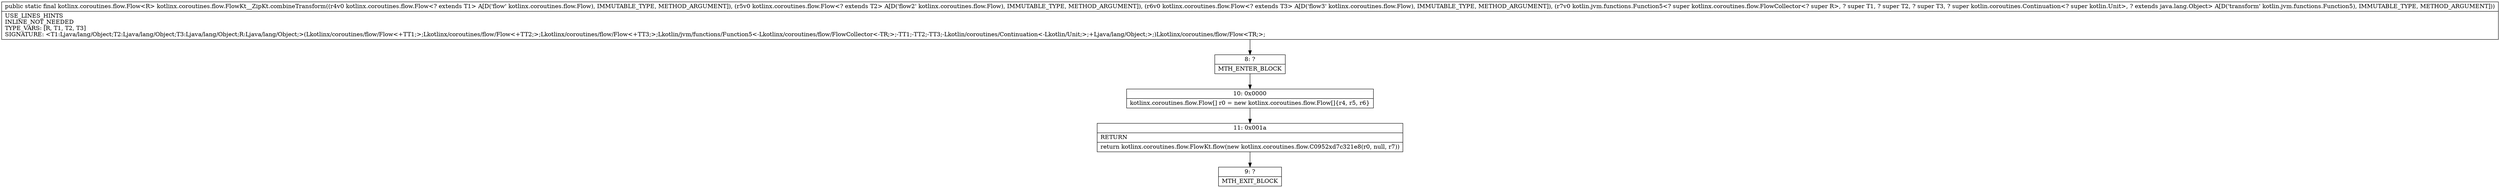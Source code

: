 digraph "CFG forkotlinx.coroutines.flow.FlowKt__ZipKt.combineTransform(Lkotlinx\/coroutines\/flow\/Flow;Lkotlinx\/coroutines\/flow\/Flow;Lkotlinx\/coroutines\/flow\/Flow;Lkotlin\/jvm\/functions\/Function5;)Lkotlinx\/coroutines\/flow\/Flow;" {
Node_8 [shape=record,label="{8\:\ ?|MTH_ENTER_BLOCK\l}"];
Node_10 [shape=record,label="{10\:\ 0x0000|kotlinx.coroutines.flow.Flow[] r0 = new kotlinx.coroutines.flow.Flow[]\{r4, r5, r6\}\l}"];
Node_11 [shape=record,label="{11\:\ 0x001a|RETURN\l|return kotlinx.coroutines.flow.FlowKt.flow(new kotlinx.coroutines.flow.C0952xd7c321e8(r0, null, r7))\l}"];
Node_9 [shape=record,label="{9\:\ ?|MTH_EXIT_BLOCK\l}"];
MethodNode[shape=record,label="{public static final kotlinx.coroutines.flow.Flow\<R\> kotlinx.coroutines.flow.FlowKt__ZipKt.combineTransform((r4v0 kotlinx.coroutines.flow.Flow\<? extends T1\> A[D('flow' kotlinx.coroutines.flow.Flow), IMMUTABLE_TYPE, METHOD_ARGUMENT]), (r5v0 kotlinx.coroutines.flow.Flow\<? extends T2\> A[D('flow2' kotlinx.coroutines.flow.Flow), IMMUTABLE_TYPE, METHOD_ARGUMENT]), (r6v0 kotlinx.coroutines.flow.Flow\<? extends T3\> A[D('flow3' kotlinx.coroutines.flow.Flow), IMMUTABLE_TYPE, METHOD_ARGUMENT]), (r7v0 kotlin.jvm.functions.Function5\<? super kotlinx.coroutines.flow.FlowCollector\<? super R\>, ? super T1, ? super T2, ? super T3, ? super kotlin.coroutines.Continuation\<? super kotlin.Unit\>, ? extends java.lang.Object\> A[D('transform' kotlin.jvm.functions.Function5), IMMUTABLE_TYPE, METHOD_ARGUMENT]))  | USE_LINES_HINTS\lINLINE_NOT_NEEDED\lTYPE_VARS: [R, T1, T2, T3]\lSIGNATURE: \<T1:Ljava\/lang\/Object;T2:Ljava\/lang\/Object;T3:Ljava\/lang\/Object;R:Ljava\/lang\/Object;\>(Lkotlinx\/coroutines\/flow\/Flow\<+TT1;\>;Lkotlinx\/coroutines\/flow\/Flow\<+TT2;\>;Lkotlinx\/coroutines\/flow\/Flow\<+TT3;\>;Lkotlin\/jvm\/functions\/Function5\<\-Lkotlinx\/coroutines\/flow\/FlowCollector\<\-TR;\>;\-TT1;\-TT2;\-TT3;\-Lkotlin\/coroutines\/Continuation\<\-Lkotlin\/Unit;\>;+Ljava\/lang\/Object;\>;)Lkotlinx\/coroutines\/flow\/Flow\<TR;\>;\l}"];
MethodNode -> Node_8;Node_8 -> Node_10;
Node_10 -> Node_11;
Node_11 -> Node_9;
}

